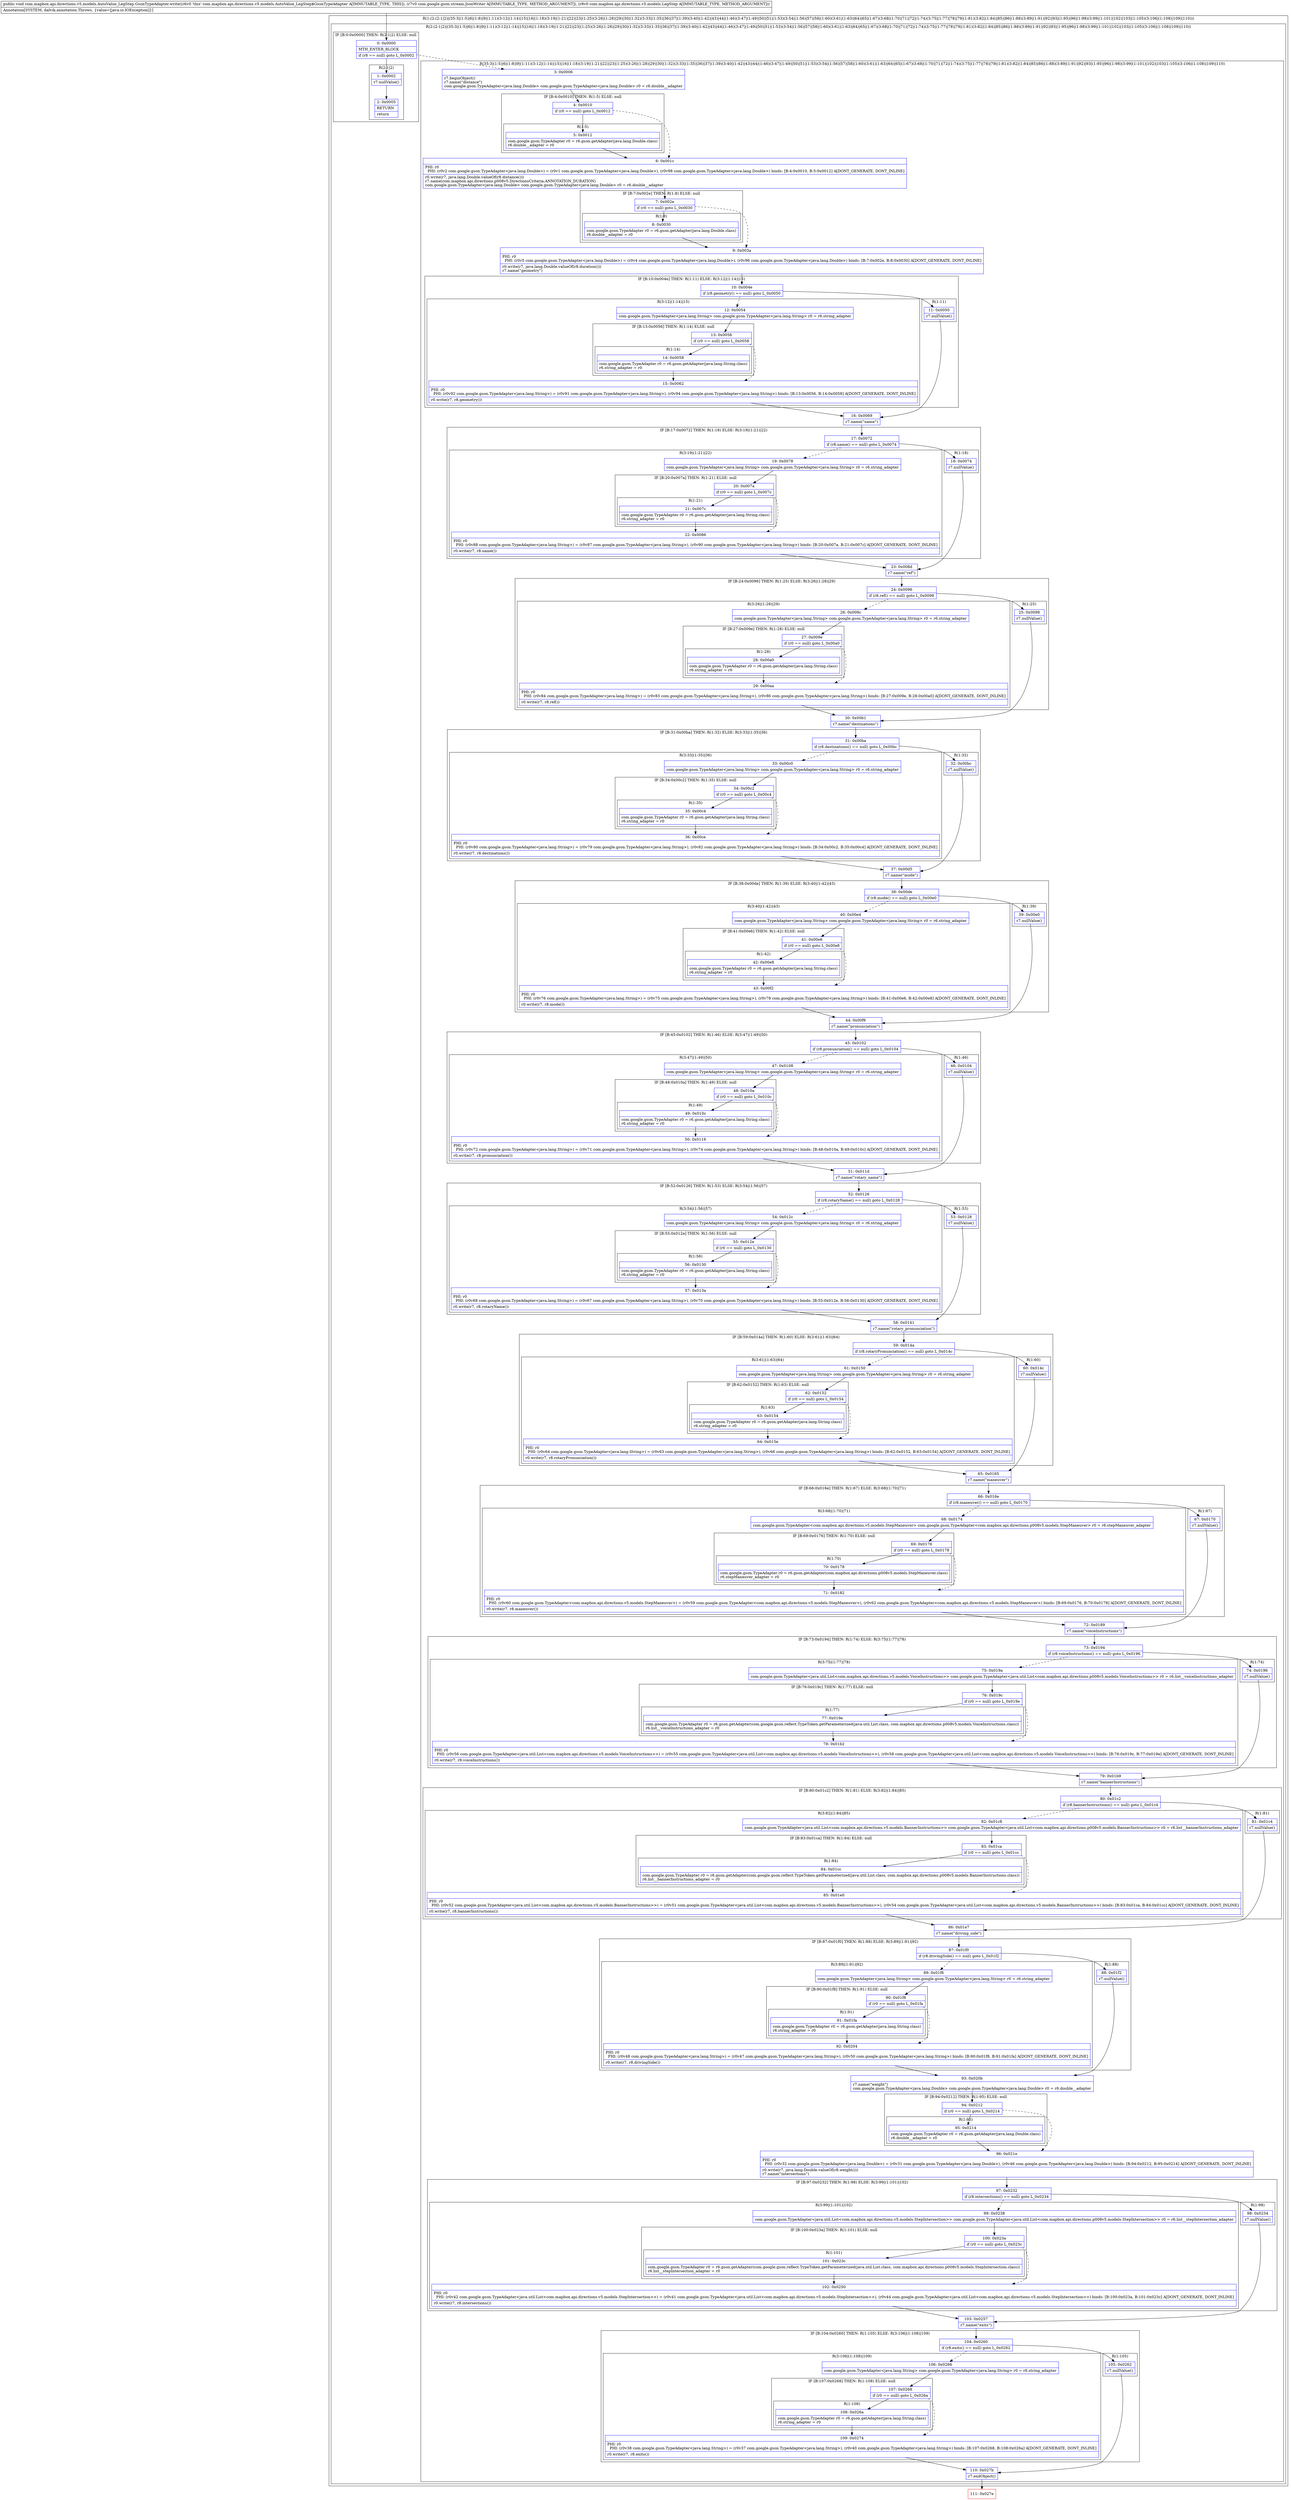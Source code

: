 digraph "CFG forcom.mapbox.api.directions.v5.models.AutoValue_LegStep.GsonTypeAdapter.write(Lcom\/google\/gson\/stream\/JsonWriter;Lcom\/mapbox\/api\/directions\/v5\/models\/LegStep;)V" {
subgraph cluster_Region_725326544 {
label = "R(1:(2:(2:1|2)|(35:3|(1:5)|6|(1:8)|9|(1:11)(3:12|(1:14)|15)|16|(1:18)(3:19|(1:21)|22)|23|(1:25)(3:26|(1:28)|29)|30|(1:32)(3:33|(1:35)|36)|37|(1:39)(3:40|(1:42)|43)|44|(1:46)(3:47|(1:49)|50)|51|(1:53)(3:54|(1:56)|57)|58|(1:60)(3:61|(1:63)|64)|65|(1:67)(3:68|(1:70)|71)|72|(1:74)(3:75|(1:77)|78)|79|(1:81)(3:82|(1:84)|85)|86|(1:88)(3:89|(1:91)|92)|93|(1:95)|96|(1:98)(3:99|(1:101)|102)|103|(1:105)(3:106|(1:108)|109)|110)))";
node [shape=record,color=blue];
subgraph cluster_Region_97244831 {
label = "R(2:(2:1|2)|(35:3|(1:5)|6|(1:8)|9|(1:11)(3:12|(1:14)|15)|16|(1:18)(3:19|(1:21)|22)|23|(1:25)(3:26|(1:28)|29)|30|(1:32)(3:33|(1:35)|36)|37|(1:39)(3:40|(1:42)|43)|44|(1:46)(3:47|(1:49)|50)|51|(1:53)(3:54|(1:56)|57)|58|(1:60)(3:61|(1:63)|64)|65|(1:67)(3:68|(1:70)|71)|72|(1:74)(3:75|(1:77)|78)|79|(1:81)(3:82|(1:84)|85)|86|(1:88)(3:89|(1:91)|92)|93|(1:95)|96|(1:98)(3:99|(1:101)|102)|103|(1:105)(3:106|(1:108)|109)|110))";
node [shape=record,color=blue];
subgraph cluster_IfRegion_375765560 {
label = "IF [B:0:0x0000] THEN: R(2:1|2) ELSE: null";
node [shape=record,color=blue];
Node_0 [shape=record,label="{0\:\ 0x0000|MTH_ENTER_BLOCK\l|if (r8 == null) goto L_0x0002\l}"];
subgraph cluster_Region_500551617 {
label = "R(2:1|2)";
node [shape=record,color=blue];
Node_1 [shape=record,label="{1\:\ 0x0002|r7.nullValue()\l}"];
Node_2 [shape=record,label="{2\:\ 0x0005|RETURN\l|return\l}"];
}
}
subgraph cluster_Region_707497137 {
label = "R(35:3|(1:5)|6|(1:8)|9|(1:11)(3:12|(1:14)|15)|16|(1:18)(3:19|(1:21)|22)|23|(1:25)(3:26|(1:28)|29)|30|(1:32)(3:33|(1:35)|36)|37|(1:39)(3:40|(1:42)|43)|44|(1:46)(3:47|(1:49)|50)|51|(1:53)(3:54|(1:56)|57)|58|(1:60)(3:61|(1:63)|64)|65|(1:67)(3:68|(1:70)|71)|72|(1:74)(3:75|(1:77)|78)|79|(1:81)(3:82|(1:84)|85)|86|(1:88)(3:89|(1:91)|92)|93|(1:95)|96|(1:98)(3:99|(1:101)|102)|103|(1:105)(3:106|(1:108)|109)|110)";
node [shape=record,color=blue];
Node_3 [shape=record,label="{3\:\ 0x0006|r7.beginObject()\lr7.name(\"distance\")\lcom.google.gson.TypeAdapter\<java.lang.Double\> com.google.gson.TypeAdapter\<java.lang.Double\> r0 = r6.double__adapter\l}"];
subgraph cluster_IfRegion_1787944186 {
label = "IF [B:4:0x0010] THEN: R(1:5) ELSE: null";
node [shape=record,color=blue];
Node_4 [shape=record,label="{4\:\ 0x0010|if (r0 == null) goto L_0x0012\l}"];
subgraph cluster_Region_1902313889 {
label = "R(1:5)";
node [shape=record,color=blue];
Node_5 [shape=record,label="{5\:\ 0x0012|com.google.gson.TypeAdapter r0 = r6.gson.getAdapter(java.lang.Double.class)\lr6.double__adapter = r0\l}"];
}
}
Node_6 [shape=record,label="{6\:\ 0x001c|PHI: r0 \l  PHI: (r0v2 com.google.gson.TypeAdapter\<java.lang.Double\>) = (r0v1 com.google.gson.TypeAdapter\<java.lang.Double\>), (r0v98 com.google.gson.TypeAdapter\<java.lang.Double\>) binds: [B:4:0x0010, B:5:0x0012] A[DONT_GENERATE, DONT_INLINE]\l|r0.write(r7, java.lang.Double.valueOf(r8.distance()))\lr7.name(com.mapbox.api.directions.p008v5.DirectionsCriteria.ANNOTATION_DURATION)\lcom.google.gson.TypeAdapter\<java.lang.Double\> com.google.gson.TypeAdapter\<java.lang.Double\> r0 = r6.double__adapter\l}"];
subgraph cluster_IfRegion_1800315832 {
label = "IF [B:7:0x002e] THEN: R(1:8) ELSE: null";
node [shape=record,color=blue];
Node_7 [shape=record,label="{7\:\ 0x002e|if (r0 == null) goto L_0x0030\l}"];
subgraph cluster_Region_502721203 {
label = "R(1:8)";
node [shape=record,color=blue];
Node_8 [shape=record,label="{8\:\ 0x0030|com.google.gson.TypeAdapter r0 = r6.gson.getAdapter(java.lang.Double.class)\lr6.double__adapter = r0\l}"];
}
}
Node_9 [shape=record,label="{9\:\ 0x003a|PHI: r0 \l  PHI: (r0v5 com.google.gson.TypeAdapter\<java.lang.Double\>) = (r0v4 com.google.gson.TypeAdapter\<java.lang.Double\>), (r0v96 com.google.gson.TypeAdapter\<java.lang.Double\>) binds: [B:7:0x002e, B:8:0x0030] A[DONT_GENERATE, DONT_INLINE]\l|r0.write(r7, java.lang.Double.valueOf(r8.duration()))\lr7.name(\"geometry\")\l}"];
subgraph cluster_IfRegion_1791962033 {
label = "IF [B:10:0x004e] THEN: R(1:11) ELSE: R(3:12|(1:14)|15)";
node [shape=record,color=blue];
Node_10 [shape=record,label="{10\:\ 0x004e|if (r8.geometry() == null) goto L_0x0050\l}"];
subgraph cluster_Region_837515097 {
label = "R(1:11)";
node [shape=record,color=blue];
Node_11 [shape=record,label="{11\:\ 0x0050|r7.nullValue()\l}"];
}
subgraph cluster_Region_865887260 {
label = "R(3:12|(1:14)|15)";
node [shape=record,color=blue];
Node_12 [shape=record,label="{12\:\ 0x0054|com.google.gson.TypeAdapter\<java.lang.String\> com.google.gson.TypeAdapter\<java.lang.String\> r0 = r6.string_adapter\l}"];
subgraph cluster_IfRegion_1743842152 {
label = "IF [B:13:0x0056] THEN: R(1:14) ELSE: null";
node [shape=record,color=blue];
Node_13 [shape=record,label="{13\:\ 0x0056|if (r0 == null) goto L_0x0058\l}"];
subgraph cluster_Region_551940776 {
label = "R(1:14)";
node [shape=record,color=blue];
Node_14 [shape=record,label="{14\:\ 0x0058|com.google.gson.TypeAdapter r0 = r6.gson.getAdapter(java.lang.String.class)\lr6.string_adapter = r0\l}"];
}
}
Node_15 [shape=record,label="{15\:\ 0x0062|PHI: r0 \l  PHI: (r0v92 com.google.gson.TypeAdapter\<java.lang.String\>) = (r0v91 com.google.gson.TypeAdapter\<java.lang.String\>), (r0v94 com.google.gson.TypeAdapter\<java.lang.String\>) binds: [B:13:0x0056, B:14:0x0058] A[DONT_GENERATE, DONT_INLINE]\l|r0.write(r7, r8.geometry())\l}"];
}
}
Node_16 [shape=record,label="{16\:\ 0x0069|r7.name(\"name\")\l}"];
subgraph cluster_IfRegion_182763302 {
label = "IF [B:17:0x0072] THEN: R(1:18) ELSE: R(3:19|(1:21)|22)";
node [shape=record,color=blue];
Node_17 [shape=record,label="{17\:\ 0x0072|if (r8.name() == null) goto L_0x0074\l}"];
subgraph cluster_Region_964477564 {
label = "R(1:18)";
node [shape=record,color=blue];
Node_18 [shape=record,label="{18\:\ 0x0074|r7.nullValue()\l}"];
}
subgraph cluster_Region_1274745405 {
label = "R(3:19|(1:21)|22)";
node [shape=record,color=blue];
Node_19 [shape=record,label="{19\:\ 0x0078|com.google.gson.TypeAdapter\<java.lang.String\> com.google.gson.TypeAdapter\<java.lang.String\> r0 = r6.string_adapter\l}"];
subgraph cluster_IfRegion_232328986 {
label = "IF [B:20:0x007a] THEN: R(1:21) ELSE: null";
node [shape=record,color=blue];
Node_20 [shape=record,label="{20\:\ 0x007a|if (r0 == null) goto L_0x007c\l}"];
subgraph cluster_Region_359290643 {
label = "R(1:21)";
node [shape=record,color=blue];
Node_21 [shape=record,label="{21\:\ 0x007c|com.google.gson.TypeAdapter r0 = r6.gson.getAdapter(java.lang.String.class)\lr6.string_adapter = r0\l}"];
}
}
Node_22 [shape=record,label="{22\:\ 0x0086|PHI: r0 \l  PHI: (r0v88 com.google.gson.TypeAdapter\<java.lang.String\>) = (r0v87 com.google.gson.TypeAdapter\<java.lang.String\>), (r0v90 com.google.gson.TypeAdapter\<java.lang.String\>) binds: [B:20:0x007a, B:21:0x007c] A[DONT_GENERATE, DONT_INLINE]\l|r0.write(r7, r8.name())\l}"];
}
}
Node_23 [shape=record,label="{23\:\ 0x008d|r7.name(\"ref\")\l}"];
subgraph cluster_IfRegion_721282113 {
label = "IF [B:24:0x0096] THEN: R(1:25) ELSE: R(3:26|(1:28)|29)";
node [shape=record,color=blue];
Node_24 [shape=record,label="{24\:\ 0x0096|if (r8.ref() == null) goto L_0x0098\l}"];
subgraph cluster_Region_1086726136 {
label = "R(1:25)";
node [shape=record,color=blue];
Node_25 [shape=record,label="{25\:\ 0x0098|r7.nullValue()\l}"];
}
subgraph cluster_Region_1389462466 {
label = "R(3:26|(1:28)|29)";
node [shape=record,color=blue];
Node_26 [shape=record,label="{26\:\ 0x009c|com.google.gson.TypeAdapter\<java.lang.String\> com.google.gson.TypeAdapter\<java.lang.String\> r0 = r6.string_adapter\l}"];
subgraph cluster_IfRegion_234254764 {
label = "IF [B:27:0x009e] THEN: R(1:28) ELSE: null";
node [shape=record,color=blue];
Node_27 [shape=record,label="{27\:\ 0x009e|if (r0 == null) goto L_0x00a0\l}"];
subgraph cluster_Region_845498821 {
label = "R(1:28)";
node [shape=record,color=blue];
Node_28 [shape=record,label="{28\:\ 0x00a0|com.google.gson.TypeAdapter r0 = r6.gson.getAdapter(java.lang.String.class)\lr6.string_adapter = r0\l}"];
}
}
Node_29 [shape=record,label="{29\:\ 0x00aa|PHI: r0 \l  PHI: (r0v84 com.google.gson.TypeAdapter\<java.lang.String\>) = (r0v83 com.google.gson.TypeAdapter\<java.lang.String\>), (r0v86 com.google.gson.TypeAdapter\<java.lang.String\>) binds: [B:27:0x009e, B:28:0x00a0] A[DONT_GENERATE, DONT_INLINE]\l|r0.write(r7, r8.ref())\l}"];
}
}
Node_30 [shape=record,label="{30\:\ 0x00b1|r7.name(\"destinations\")\l}"];
subgraph cluster_IfRegion_1869911369 {
label = "IF [B:31:0x00ba] THEN: R(1:32) ELSE: R(3:33|(1:35)|36)";
node [shape=record,color=blue];
Node_31 [shape=record,label="{31\:\ 0x00ba|if (r8.destinations() == null) goto L_0x00bc\l}"];
subgraph cluster_Region_809817593 {
label = "R(1:32)";
node [shape=record,color=blue];
Node_32 [shape=record,label="{32\:\ 0x00bc|r7.nullValue()\l}"];
}
subgraph cluster_Region_1454820441 {
label = "R(3:33|(1:35)|36)";
node [shape=record,color=blue];
Node_33 [shape=record,label="{33\:\ 0x00c0|com.google.gson.TypeAdapter\<java.lang.String\> com.google.gson.TypeAdapter\<java.lang.String\> r0 = r6.string_adapter\l}"];
subgraph cluster_IfRegion_1510181142 {
label = "IF [B:34:0x00c2] THEN: R(1:35) ELSE: null";
node [shape=record,color=blue];
Node_34 [shape=record,label="{34\:\ 0x00c2|if (r0 == null) goto L_0x00c4\l}"];
subgraph cluster_Region_1920580263 {
label = "R(1:35)";
node [shape=record,color=blue];
Node_35 [shape=record,label="{35\:\ 0x00c4|com.google.gson.TypeAdapter r0 = r6.gson.getAdapter(java.lang.String.class)\lr6.string_adapter = r0\l}"];
}
}
Node_36 [shape=record,label="{36\:\ 0x00ce|PHI: r0 \l  PHI: (r0v80 com.google.gson.TypeAdapter\<java.lang.String\>) = (r0v79 com.google.gson.TypeAdapter\<java.lang.String\>), (r0v82 com.google.gson.TypeAdapter\<java.lang.String\>) binds: [B:34:0x00c2, B:35:0x00c4] A[DONT_GENERATE, DONT_INLINE]\l|r0.write(r7, r8.destinations())\l}"];
}
}
Node_37 [shape=record,label="{37\:\ 0x00d5|r7.name(\"mode\")\l}"];
subgraph cluster_IfRegion_1977540700 {
label = "IF [B:38:0x00de] THEN: R(1:39) ELSE: R(3:40|(1:42)|43)";
node [shape=record,color=blue];
Node_38 [shape=record,label="{38\:\ 0x00de|if (r8.mode() == null) goto L_0x00e0\l}"];
subgraph cluster_Region_85395648 {
label = "R(1:39)";
node [shape=record,color=blue];
Node_39 [shape=record,label="{39\:\ 0x00e0|r7.nullValue()\l}"];
}
subgraph cluster_Region_320274351 {
label = "R(3:40|(1:42)|43)";
node [shape=record,color=blue];
Node_40 [shape=record,label="{40\:\ 0x00e4|com.google.gson.TypeAdapter\<java.lang.String\> com.google.gson.TypeAdapter\<java.lang.String\> r0 = r6.string_adapter\l}"];
subgraph cluster_IfRegion_692331471 {
label = "IF [B:41:0x00e6] THEN: R(1:42) ELSE: null";
node [shape=record,color=blue];
Node_41 [shape=record,label="{41\:\ 0x00e6|if (r0 == null) goto L_0x00e8\l}"];
subgraph cluster_Region_2137716481 {
label = "R(1:42)";
node [shape=record,color=blue];
Node_42 [shape=record,label="{42\:\ 0x00e8|com.google.gson.TypeAdapter r0 = r6.gson.getAdapter(java.lang.String.class)\lr6.string_adapter = r0\l}"];
}
}
Node_43 [shape=record,label="{43\:\ 0x00f2|PHI: r0 \l  PHI: (r0v76 com.google.gson.TypeAdapter\<java.lang.String\>) = (r0v75 com.google.gson.TypeAdapter\<java.lang.String\>), (r0v78 com.google.gson.TypeAdapter\<java.lang.String\>) binds: [B:41:0x00e6, B:42:0x00e8] A[DONT_GENERATE, DONT_INLINE]\l|r0.write(r7, r8.mode())\l}"];
}
}
Node_44 [shape=record,label="{44\:\ 0x00f9|r7.name(\"pronunciation\")\l}"];
subgraph cluster_IfRegion_1308761078 {
label = "IF [B:45:0x0102] THEN: R(1:46) ELSE: R(3:47|(1:49)|50)";
node [shape=record,color=blue];
Node_45 [shape=record,label="{45\:\ 0x0102|if (r8.pronunciation() == null) goto L_0x0104\l}"];
subgraph cluster_Region_1493165266 {
label = "R(1:46)";
node [shape=record,color=blue];
Node_46 [shape=record,label="{46\:\ 0x0104|r7.nullValue()\l}"];
}
subgraph cluster_Region_1573272262 {
label = "R(3:47|(1:49)|50)";
node [shape=record,color=blue];
Node_47 [shape=record,label="{47\:\ 0x0108|com.google.gson.TypeAdapter\<java.lang.String\> com.google.gson.TypeAdapter\<java.lang.String\> r0 = r6.string_adapter\l}"];
subgraph cluster_IfRegion_1718829001 {
label = "IF [B:48:0x010a] THEN: R(1:49) ELSE: null";
node [shape=record,color=blue];
Node_48 [shape=record,label="{48\:\ 0x010a|if (r0 == null) goto L_0x010c\l}"];
subgraph cluster_Region_2011444112 {
label = "R(1:49)";
node [shape=record,color=blue];
Node_49 [shape=record,label="{49\:\ 0x010c|com.google.gson.TypeAdapter r0 = r6.gson.getAdapter(java.lang.String.class)\lr6.string_adapter = r0\l}"];
}
}
Node_50 [shape=record,label="{50\:\ 0x0116|PHI: r0 \l  PHI: (r0v72 com.google.gson.TypeAdapter\<java.lang.String\>) = (r0v71 com.google.gson.TypeAdapter\<java.lang.String\>), (r0v74 com.google.gson.TypeAdapter\<java.lang.String\>) binds: [B:48:0x010a, B:49:0x010c] A[DONT_GENERATE, DONT_INLINE]\l|r0.write(r7, r8.pronunciation())\l}"];
}
}
Node_51 [shape=record,label="{51\:\ 0x011d|r7.name(\"rotary_name\")\l}"];
subgraph cluster_IfRegion_1520513937 {
label = "IF [B:52:0x0126] THEN: R(1:53) ELSE: R(3:54|(1:56)|57)";
node [shape=record,color=blue];
Node_52 [shape=record,label="{52\:\ 0x0126|if (r8.rotaryName() == null) goto L_0x0128\l}"];
subgraph cluster_Region_1741517069 {
label = "R(1:53)";
node [shape=record,color=blue];
Node_53 [shape=record,label="{53\:\ 0x0128|r7.nullValue()\l}"];
}
subgraph cluster_Region_1398745828 {
label = "R(3:54|(1:56)|57)";
node [shape=record,color=blue];
Node_54 [shape=record,label="{54\:\ 0x012c|com.google.gson.TypeAdapter\<java.lang.String\> com.google.gson.TypeAdapter\<java.lang.String\> r0 = r6.string_adapter\l}"];
subgraph cluster_IfRegion_1785982052 {
label = "IF [B:55:0x012e] THEN: R(1:56) ELSE: null";
node [shape=record,color=blue];
Node_55 [shape=record,label="{55\:\ 0x012e|if (r0 == null) goto L_0x0130\l}"];
subgraph cluster_Region_157486241 {
label = "R(1:56)";
node [shape=record,color=blue];
Node_56 [shape=record,label="{56\:\ 0x0130|com.google.gson.TypeAdapter r0 = r6.gson.getAdapter(java.lang.String.class)\lr6.string_adapter = r0\l}"];
}
}
Node_57 [shape=record,label="{57\:\ 0x013a|PHI: r0 \l  PHI: (r0v68 com.google.gson.TypeAdapter\<java.lang.String\>) = (r0v67 com.google.gson.TypeAdapter\<java.lang.String\>), (r0v70 com.google.gson.TypeAdapter\<java.lang.String\>) binds: [B:55:0x012e, B:56:0x0130] A[DONT_GENERATE, DONT_INLINE]\l|r0.write(r7, r8.rotaryName())\l}"];
}
}
Node_58 [shape=record,label="{58\:\ 0x0141|r7.name(\"rotary_pronunciation\")\l}"];
subgraph cluster_IfRegion_961420201 {
label = "IF [B:59:0x014a] THEN: R(1:60) ELSE: R(3:61|(1:63)|64)";
node [shape=record,color=blue];
Node_59 [shape=record,label="{59\:\ 0x014a|if (r8.rotaryPronunciation() == null) goto L_0x014c\l}"];
subgraph cluster_Region_506503462 {
label = "R(1:60)";
node [shape=record,color=blue];
Node_60 [shape=record,label="{60\:\ 0x014c|r7.nullValue()\l}"];
}
subgraph cluster_Region_1974860404 {
label = "R(3:61|(1:63)|64)";
node [shape=record,color=blue];
Node_61 [shape=record,label="{61\:\ 0x0150|com.google.gson.TypeAdapter\<java.lang.String\> com.google.gson.TypeAdapter\<java.lang.String\> r0 = r6.string_adapter\l}"];
subgraph cluster_IfRegion_1745608997 {
label = "IF [B:62:0x0152] THEN: R(1:63) ELSE: null";
node [shape=record,color=blue];
Node_62 [shape=record,label="{62\:\ 0x0152|if (r0 == null) goto L_0x0154\l}"];
subgraph cluster_Region_1705040491 {
label = "R(1:63)";
node [shape=record,color=blue];
Node_63 [shape=record,label="{63\:\ 0x0154|com.google.gson.TypeAdapter r0 = r6.gson.getAdapter(java.lang.String.class)\lr6.string_adapter = r0\l}"];
}
}
Node_64 [shape=record,label="{64\:\ 0x015e|PHI: r0 \l  PHI: (r0v64 com.google.gson.TypeAdapter\<java.lang.String\>) = (r0v63 com.google.gson.TypeAdapter\<java.lang.String\>), (r0v66 com.google.gson.TypeAdapter\<java.lang.String\>) binds: [B:62:0x0152, B:63:0x0154] A[DONT_GENERATE, DONT_INLINE]\l|r0.write(r7, r8.rotaryPronunciation())\l}"];
}
}
Node_65 [shape=record,label="{65\:\ 0x0165|r7.name(\"maneuver\")\l}"];
subgraph cluster_IfRegion_1306404042 {
label = "IF [B:66:0x016e] THEN: R(1:67) ELSE: R(3:68|(1:70)|71)";
node [shape=record,color=blue];
Node_66 [shape=record,label="{66\:\ 0x016e|if (r8.maneuver() == null) goto L_0x0170\l}"];
subgraph cluster_Region_1092051301 {
label = "R(1:67)";
node [shape=record,color=blue];
Node_67 [shape=record,label="{67\:\ 0x0170|r7.nullValue()\l}"];
}
subgraph cluster_Region_2044537618 {
label = "R(3:68|(1:70)|71)";
node [shape=record,color=blue];
Node_68 [shape=record,label="{68\:\ 0x0174|com.google.gson.TypeAdapter\<com.mapbox.api.directions.v5.models.StepManeuver\> com.google.gson.TypeAdapter\<com.mapbox.api.directions.p008v5.models.StepManeuver\> r0 = r6.stepManeuver_adapter\l}"];
subgraph cluster_IfRegion_417624441 {
label = "IF [B:69:0x0176] THEN: R(1:70) ELSE: null";
node [shape=record,color=blue];
Node_69 [shape=record,label="{69\:\ 0x0176|if (r0 == null) goto L_0x0178\l}"];
subgraph cluster_Region_1198082539 {
label = "R(1:70)";
node [shape=record,color=blue];
Node_70 [shape=record,label="{70\:\ 0x0178|com.google.gson.TypeAdapter r0 = r6.gson.getAdapter(com.mapbox.api.directions.p008v5.models.StepManeuver.class)\lr6.stepManeuver_adapter = r0\l}"];
}
}
Node_71 [shape=record,label="{71\:\ 0x0182|PHI: r0 \l  PHI: (r0v60 com.google.gson.TypeAdapter\<com.mapbox.api.directions.v5.models.StepManeuver\>) = (r0v59 com.google.gson.TypeAdapter\<com.mapbox.api.directions.v5.models.StepManeuver\>), (r0v62 com.google.gson.TypeAdapter\<com.mapbox.api.directions.v5.models.StepManeuver\>) binds: [B:69:0x0176, B:70:0x0178] A[DONT_GENERATE, DONT_INLINE]\l|r0.write(r7, r8.maneuver())\l}"];
}
}
Node_72 [shape=record,label="{72\:\ 0x0189|r7.name(\"voiceInstructions\")\l}"];
subgraph cluster_IfRegion_139307453 {
label = "IF [B:73:0x0194] THEN: R(1:74) ELSE: R(3:75|(1:77)|78)";
node [shape=record,color=blue];
Node_73 [shape=record,label="{73\:\ 0x0194|if (r8.voiceInstructions() == null) goto L_0x0196\l}"];
subgraph cluster_Region_334434307 {
label = "R(1:74)";
node [shape=record,color=blue];
Node_74 [shape=record,label="{74\:\ 0x0196|r7.nullValue()\l}"];
}
subgraph cluster_Region_74928037 {
label = "R(3:75|(1:77)|78)";
node [shape=record,color=blue];
Node_75 [shape=record,label="{75\:\ 0x019a|com.google.gson.TypeAdapter\<java.util.List\<com.mapbox.api.directions.v5.models.VoiceInstructions\>\> com.google.gson.TypeAdapter\<java.util.List\<com.mapbox.api.directions.p008v5.models.VoiceInstructions\>\> r0 = r6.list__voiceInstructions_adapter\l}"];
subgraph cluster_IfRegion_89988133 {
label = "IF [B:76:0x019c] THEN: R(1:77) ELSE: null";
node [shape=record,color=blue];
Node_76 [shape=record,label="{76\:\ 0x019c|if (r0 == null) goto L_0x019e\l}"];
subgraph cluster_Region_1333926413 {
label = "R(1:77)";
node [shape=record,color=blue];
Node_77 [shape=record,label="{77\:\ 0x019e|com.google.gson.TypeAdapter r0 = r6.gson.getAdapter(com.google.gson.reflect.TypeToken.getParameterized(java.util.List.class, com.mapbox.api.directions.p008v5.models.VoiceInstructions.class))\lr6.list__voiceInstructions_adapter = r0\l}"];
}
}
Node_78 [shape=record,label="{78\:\ 0x01b2|PHI: r0 \l  PHI: (r0v56 com.google.gson.TypeAdapter\<java.util.List\<com.mapbox.api.directions.v5.models.VoiceInstructions\>\>) = (r0v55 com.google.gson.TypeAdapter\<java.util.List\<com.mapbox.api.directions.v5.models.VoiceInstructions\>\>), (r0v58 com.google.gson.TypeAdapter\<java.util.List\<com.mapbox.api.directions.v5.models.VoiceInstructions\>\>) binds: [B:76:0x019c, B:77:0x019e] A[DONT_GENERATE, DONT_INLINE]\l|r0.write(r7, r8.voiceInstructions())\l}"];
}
}
Node_79 [shape=record,label="{79\:\ 0x01b9|r7.name(\"bannerInstructions\")\l}"];
subgraph cluster_IfRegion_791387840 {
label = "IF [B:80:0x01c2] THEN: R(1:81) ELSE: R(3:82|(1:84)|85)";
node [shape=record,color=blue];
Node_80 [shape=record,label="{80\:\ 0x01c2|if (r8.bannerInstructions() == null) goto L_0x01c4\l}"];
subgraph cluster_Region_1439550985 {
label = "R(1:81)";
node [shape=record,color=blue];
Node_81 [shape=record,label="{81\:\ 0x01c4|r7.nullValue()\l}"];
}
subgraph cluster_Region_1797522253 {
label = "R(3:82|(1:84)|85)";
node [shape=record,color=blue];
Node_82 [shape=record,label="{82\:\ 0x01c8|com.google.gson.TypeAdapter\<java.util.List\<com.mapbox.api.directions.v5.models.BannerInstructions\>\> com.google.gson.TypeAdapter\<java.util.List\<com.mapbox.api.directions.p008v5.models.BannerInstructions\>\> r0 = r6.list__bannerInstructions_adapter\l}"];
subgraph cluster_IfRegion_1332114263 {
label = "IF [B:83:0x01ca] THEN: R(1:84) ELSE: null";
node [shape=record,color=blue];
Node_83 [shape=record,label="{83\:\ 0x01ca|if (r0 == null) goto L_0x01cc\l}"];
subgraph cluster_Region_1455659730 {
label = "R(1:84)";
node [shape=record,color=blue];
Node_84 [shape=record,label="{84\:\ 0x01cc|com.google.gson.TypeAdapter r0 = r6.gson.getAdapter(com.google.gson.reflect.TypeToken.getParameterized(java.util.List.class, com.mapbox.api.directions.p008v5.models.BannerInstructions.class))\lr6.list__bannerInstructions_adapter = r0\l}"];
}
}
Node_85 [shape=record,label="{85\:\ 0x01e0|PHI: r0 \l  PHI: (r0v52 com.google.gson.TypeAdapter\<java.util.List\<com.mapbox.api.directions.v5.models.BannerInstructions\>\>) = (r0v51 com.google.gson.TypeAdapter\<java.util.List\<com.mapbox.api.directions.v5.models.BannerInstructions\>\>), (r0v54 com.google.gson.TypeAdapter\<java.util.List\<com.mapbox.api.directions.v5.models.BannerInstructions\>\>) binds: [B:83:0x01ca, B:84:0x01cc] A[DONT_GENERATE, DONT_INLINE]\l|r0.write(r7, r8.bannerInstructions())\l}"];
}
}
Node_86 [shape=record,label="{86\:\ 0x01e7|r7.name(\"driving_side\")\l}"];
subgraph cluster_IfRegion_807966028 {
label = "IF [B:87:0x01f0] THEN: R(1:88) ELSE: R(3:89|(1:91)|92)";
node [shape=record,color=blue];
Node_87 [shape=record,label="{87\:\ 0x01f0|if (r8.drivingSide() == null) goto L_0x01f2\l}"];
subgraph cluster_Region_1529672770 {
label = "R(1:88)";
node [shape=record,color=blue];
Node_88 [shape=record,label="{88\:\ 0x01f2|r7.nullValue()\l}"];
}
subgraph cluster_Region_1181709989 {
label = "R(3:89|(1:91)|92)";
node [shape=record,color=blue];
Node_89 [shape=record,label="{89\:\ 0x01f6|com.google.gson.TypeAdapter\<java.lang.String\> com.google.gson.TypeAdapter\<java.lang.String\> r0 = r6.string_adapter\l}"];
subgraph cluster_IfRegion_1147266929 {
label = "IF [B:90:0x01f8] THEN: R(1:91) ELSE: null";
node [shape=record,color=blue];
Node_90 [shape=record,label="{90\:\ 0x01f8|if (r0 == null) goto L_0x01fa\l}"];
subgraph cluster_Region_465592210 {
label = "R(1:91)";
node [shape=record,color=blue];
Node_91 [shape=record,label="{91\:\ 0x01fa|com.google.gson.TypeAdapter r0 = r6.gson.getAdapter(java.lang.String.class)\lr6.string_adapter = r0\l}"];
}
}
Node_92 [shape=record,label="{92\:\ 0x0204|PHI: r0 \l  PHI: (r0v48 com.google.gson.TypeAdapter\<java.lang.String\>) = (r0v47 com.google.gson.TypeAdapter\<java.lang.String\>), (r0v50 com.google.gson.TypeAdapter\<java.lang.String\>) binds: [B:90:0x01f8, B:91:0x01fa] A[DONT_GENERATE, DONT_INLINE]\l|r0.write(r7, r8.drivingSide())\l}"];
}
}
Node_93 [shape=record,label="{93\:\ 0x020b|r7.name(\"weight\")\lcom.google.gson.TypeAdapter\<java.lang.Double\> com.google.gson.TypeAdapter\<java.lang.Double\> r0 = r6.double__adapter\l}"];
subgraph cluster_IfRegion_1717281750 {
label = "IF [B:94:0x0212] THEN: R(1:95) ELSE: null";
node [shape=record,color=blue];
Node_94 [shape=record,label="{94\:\ 0x0212|if (r0 == null) goto L_0x0214\l}"];
subgraph cluster_Region_46782841 {
label = "R(1:95)";
node [shape=record,color=blue];
Node_95 [shape=record,label="{95\:\ 0x0214|com.google.gson.TypeAdapter r0 = r6.gson.getAdapter(java.lang.Double.class)\lr6.double__adapter = r0\l}"];
}
}
Node_96 [shape=record,label="{96\:\ 0x021e|PHI: r0 \l  PHI: (r0v32 com.google.gson.TypeAdapter\<java.lang.Double\>) = (r0v31 com.google.gson.TypeAdapter\<java.lang.Double\>), (r0v46 com.google.gson.TypeAdapter\<java.lang.Double\>) binds: [B:94:0x0212, B:95:0x0214] A[DONT_GENERATE, DONT_INLINE]\l|r0.write(r7, java.lang.Double.valueOf(r8.weight()))\lr7.name(\"intersections\")\l}"];
subgraph cluster_IfRegion_679656569 {
label = "IF [B:97:0x0232] THEN: R(1:98) ELSE: R(3:99|(1:101)|102)";
node [shape=record,color=blue];
Node_97 [shape=record,label="{97\:\ 0x0232|if (r8.intersections() == null) goto L_0x0234\l}"];
subgraph cluster_Region_327451366 {
label = "R(1:98)";
node [shape=record,color=blue];
Node_98 [shape=record,label="{98\:\ 0x0234|r7.nullValue()\l}"];
}
subgraph cluster_Region_632232873 {
label = "R(3:99|(1:101)|102)";
node [shape=record,color=blue];
Node_99 [shape=record,label="{99\:\ 0x0238|com.google.gson.TypeAdapter\<java.util.List\<com.mapbox.api.directions.v5.models.StepIntersection\>\> com.google.gson.TypeAdapter\<java.util.List\<com.mapbox.api.directions.p008v5.models.StepIntersection\>\> r0 = r6.list__stepIntersection_adapter\l}"];
subgraph cluster_IfRegion_1382004406 {
label = "IF [B:100:0x023a] THEN: R(1:101) ELSE: null";
node [shape=record,color=blue];
Node_100 [shape=record,label="{100\:\ 0x023a|if (r0 == null) goto L_0x023c\l}"];
subgraph cluster_Region_2052367694 {
label = "R(1:101)";
node [shape=record,color=blue];
Node_101 [shape=record,label="{101\:\ 0x023c|com.google.gson.TypeAdapter r0 = r6.gson.getAdapter(com.google.gson.reflect.TypeToken.getParameterized(java.util.List.class, com.mapbox.api.directions.p008v5.models.StepIntersection.class))\lr6.list__stepIntersection_adapter = r0\l}"];
}
}
Node_102 [shape=record,label="{102\:\ 0x0250|PHI: r0 \l  PHI: (r0v42 com.google.gson.TypeAdapter\<java.util.List\<com.mapbox.api.directions.v5.models.StepIntersection\>\>) = (r0v41 com.google.gson.TypeAdapter\<java.util.List\<com.mapbox.api.directions.v5.models.StepIntersection\>\>), (r0v44 com.google.gson.TypeAdapter\<java.util.List\<com.mapbox.api.directions.v5.models.StepIntersection\>\>) binds: [B:100:0x023a, B:101:0x023c] A[DONT_GENERATE, DONT_INLINE]\l|r0.write(r7, r8.intersections())\l}"];
}
}
Node_103 [shape=record,label="{103\:\ 0x0257|r7.name(\"exits\")\l}"];
subgraph cluster_IfRegion_1735583535 {
label = "IF [B:104:0x0260] THEN: R(1:105) ELSE: R(3:106|(1:108)|109)";
node [shape=record,color=blue];
Node_104 [shape=record,label="{104\:\ 0x0260|if (r8.exits() == null) goto L_0x0262\l}"];
subgraph cluster_Region_1539346791 {
label = "R(1:105)";
node [shape=record,color=blue];
Node_105 [shape=record,label="{105\:\ 0x0262|r7.nullValue()\l}"];
}
subgraph cluster_Region_1280470748 {
label = "R(3:106|(1:108)|109)";
node [shape=record,color=blue];
Node_106 [shape=record,label="{106\:\ 0x0266|com.google.gson.TypeAdapter\<java.lang.String\> com.google.gson.TypeAdapter\<java.lang.String\> r0 = r6.string_adapter\l}"];
subgraph cluster_IfRegion_517037750 {
label = "IF [B:107:0x0268] THEN: R(1:108) ELSE: null";
node [shape=record,color=blue];
Node_107 [shape=record,label="{107\:\ 0x0268|if (r0 == null) goto L_0x026a\l}"];
subgraph cluster_Region_1386174349 {
label = "R(1:108)";
node [shape=record,color=blue];
Node_108 [shape=record,label="{108\:\ 0x026a|com.google.gson.TypeAdapter r0 = r6.gson.getAdapter(java.lang.String.class)\lr6.string_adapter = r0\l}"];
}
}
Node_109 [shape=record,label="{109\:\ 0x0274|PHI: r0 \l  PHI: (r0v38 com.google.gson.TypeAdapter\<java.lang.String\>) = (r0v37 com.google.gson.TypeAdapter\<java.lang.String\>), (r0v40 com.google.gson.TypeAdapter\<java.lang.String\>) binds: [B:107:0x0268, B:108:0x026a] A[DONT_GENERATE, DONT_INLINE]\l|r0.write(r7, r8.exits())\l}"];
}
}
Node_110 [shape=record,label="{110\:\ 0x027b|r7.endObject()\l}"];
}
}
}
Node_111 [shape=record,color=red,label="{111\:\ 0x027e}"];
MethodNode[shape=record,label="{public void com.mapbox.api.directions.v5.models.AutoValue_LegStep.GsonTypeAdapter.write((r6v0 'this' com.mapbox.api.directions.v5.models.AutoValue_LegStep$GsonTypeAdapter A[IMMUTABLE_TYPE, THIS]), (r7v0 com.google.gson.stream.JsonWriter A[IMMUTABLE_TYPE, METHOD_ARGUMENT]), (r8v0 com.mapbox.api.directions.v5.models.LegStep A[IMMUTABLE_TYPE, METHOD_ARGUMENT]))  | Annotation[SYSTEM, dalvik.annotation.Throws, \{value=[java.io.IOException]\}]\l}"];
MethodNode -> Node_0;
Node_0 -> Node_1;
Node_0 -> Node_3[style=dashed];
Node_1 -> Node_2;
Node_3 -> Node_4;
Node_4 -> Node_5;
Node_4 -> Node_6[style=dashed];
Node_5 -> Node_6;
Node_6 -> Node_7;
Node_7 -> Node_8;
Node_7 -> Node_9[style=dashed];
Node_8 -> Node_9;
Node_9 -> Node_10;
Node_10 -> Node_11;
Node_10 -> Node_12[style=dashed];
Node_11 -> Node_16;
Node_12 -> Node_13;
Node_13 -> Node_14;
Node_13 -> Node_15[style=dashed];
Node_14 -> Node_15;
Node_15 -> Node_16;
Node_16 -> Node_17;
Node_17 -> Node_18;
Node_17 -> Node_19[style=dashed];
Node_18 -> Node_23;
Node_19 -> Node_20;
Node_20 -> Node_21;
Node_20 -> Node_22[style=dashed];
Node_21 -> Node_22;
Node_22 -> Node_23;
Node_23 -> Node_24;
Node_24 -> Node_25;
Node_24 -> Node_26[style=dashed];
Node_25 -> Node_30;
Node_26 -> Node_27;
Node_27 -> Node_28;
Node_27 -> Node_29[style=dashed];
Node_28 -> Node_29;
Node_29 -> Node_30;
Node_30 -> Node_31;
Node_31 -> Node_32;
Node_31 -> Node_33[style=dashed];
Node_32 -> Node_37;
Node_33 -> Node_34;
Node_34 -> Node_35;
Node_34 -> Node_36[style=dashed];
Node_35 -> Node_36;
Node_36 -> Node_37;
Node_37 -> Node_38;
Node_38 -> Node_39;
Node_38 -> Node_40[style=dashed];
Node_39 -> Node_44;
Node_40 -> Node_41;
Node_41 -> Node_42;
Node_41 -> Node_43[style=dashed];
Node_42 -> Node_43;
Node_43 -> Node_44;
Node_44 -> Node_45;
Node_45 -> Node_46;
Node_45 -> Node_47[style=dashed];
Node_46 -> Node_51;
Node_47 -> Node_48;
Node_48 -> Node_49;
Node_48 -> Node_50[style=dashed];
Node_49 -> Node_50;
Node_50 -> Node_51;
Node_51 -> Node_52;
Node_52 -> Node_53;
Node_52 -> Node_54[style=dashed];
Node_53 -> Node_58;
Node_54 -> Node_55;
Node_55 -> Node_56;
Node_55 -> Node_57[style=dashed];
Node_56 -> Node_57;
Node_57 -> Node_58;
Node_58 -> Node_59;
Node_59 -> Node_60;
Node_59 -> Node_61[style=dashed];
Node_60 -> Node_65;
Node_61 -> Node_62;
Node_62 -> Node_63;
Node_62 -> Node_64[style=dashed];
Node_63 -> Node_64;
Node_64 -> Node_65;
Node_65 -> Node_66;
Node_66 -> Node_67;
Node_66 -> Node_68[style=dashed];
Node_67 -> Node_72;
Node_68 -> Node_69;
Node_69 -> Node_70;
Node_69 -> Node_71[style=dashed];
Node_70 -> Node_71;
Node_71 -> Node_72;
Node_72 -> Node_73;
Node_73 -> Node_74;
Node_73 -> Node_75[style=dashed];
Node_74 -> Node_79;
Node_75 -> Node_76;
Node_76 -> Node_77;
Node_76 -> Node_78[style=dashed];
Node_77 -> Node_78;
Node_78 -> Node_79;
Node_79 -> Node_80;
Node_80 -> Node_81;
Node_80 -> Node_82[style=dashed];
Node_81 -> Node_86;
Node_82 -> Node_83;
Node_83 -> Node_84;
Node_83 -> Node_85[style=dashed];
Node_84 -> Node_85;
Node_85 -> Node_86;
Node_86 -> Node_87;
Node_87 -> Node_88;
Node_87 -> Node_89[style=dashed];
Node_88 -> Node_93;
Node_89 -> Node_90;
Node_90 -> Node_91;
Node_90 -> Node_92[style=dashed];
Node_91 -> Node_92;
Node_92 -> Node_93;
Node_93 -> Node_94;
Node_94 -> Node_95;
Node_94 -> Node_96[style=dashed];
Node_95 -> Node_96;
Node_96 -> Node_97;
Node_97 -> Node_98;
Node_97 -> Node_99[style=dashed];
Node_98 -> Node_103;
Node_99 -> Node_100;
Node_100 -> Node_101;
Node_100 -> Node_102[style=dashed];
Node_101 -> Node_102;
Node_102 -> Node_103;
Node_103 -> Node_104;
Node_104 -> Node_105;
Node_104 -> Node_106[style=dashed];
Node_105 -> Node_110;
Node_106 -> Node_107;
Node_107 -> Node_108;
Node_107 -> Node_109[style=dashed];
Node_108 -> Node_109;
Node_109 -> Node_110;
Node_110 -> Node_111;
}

